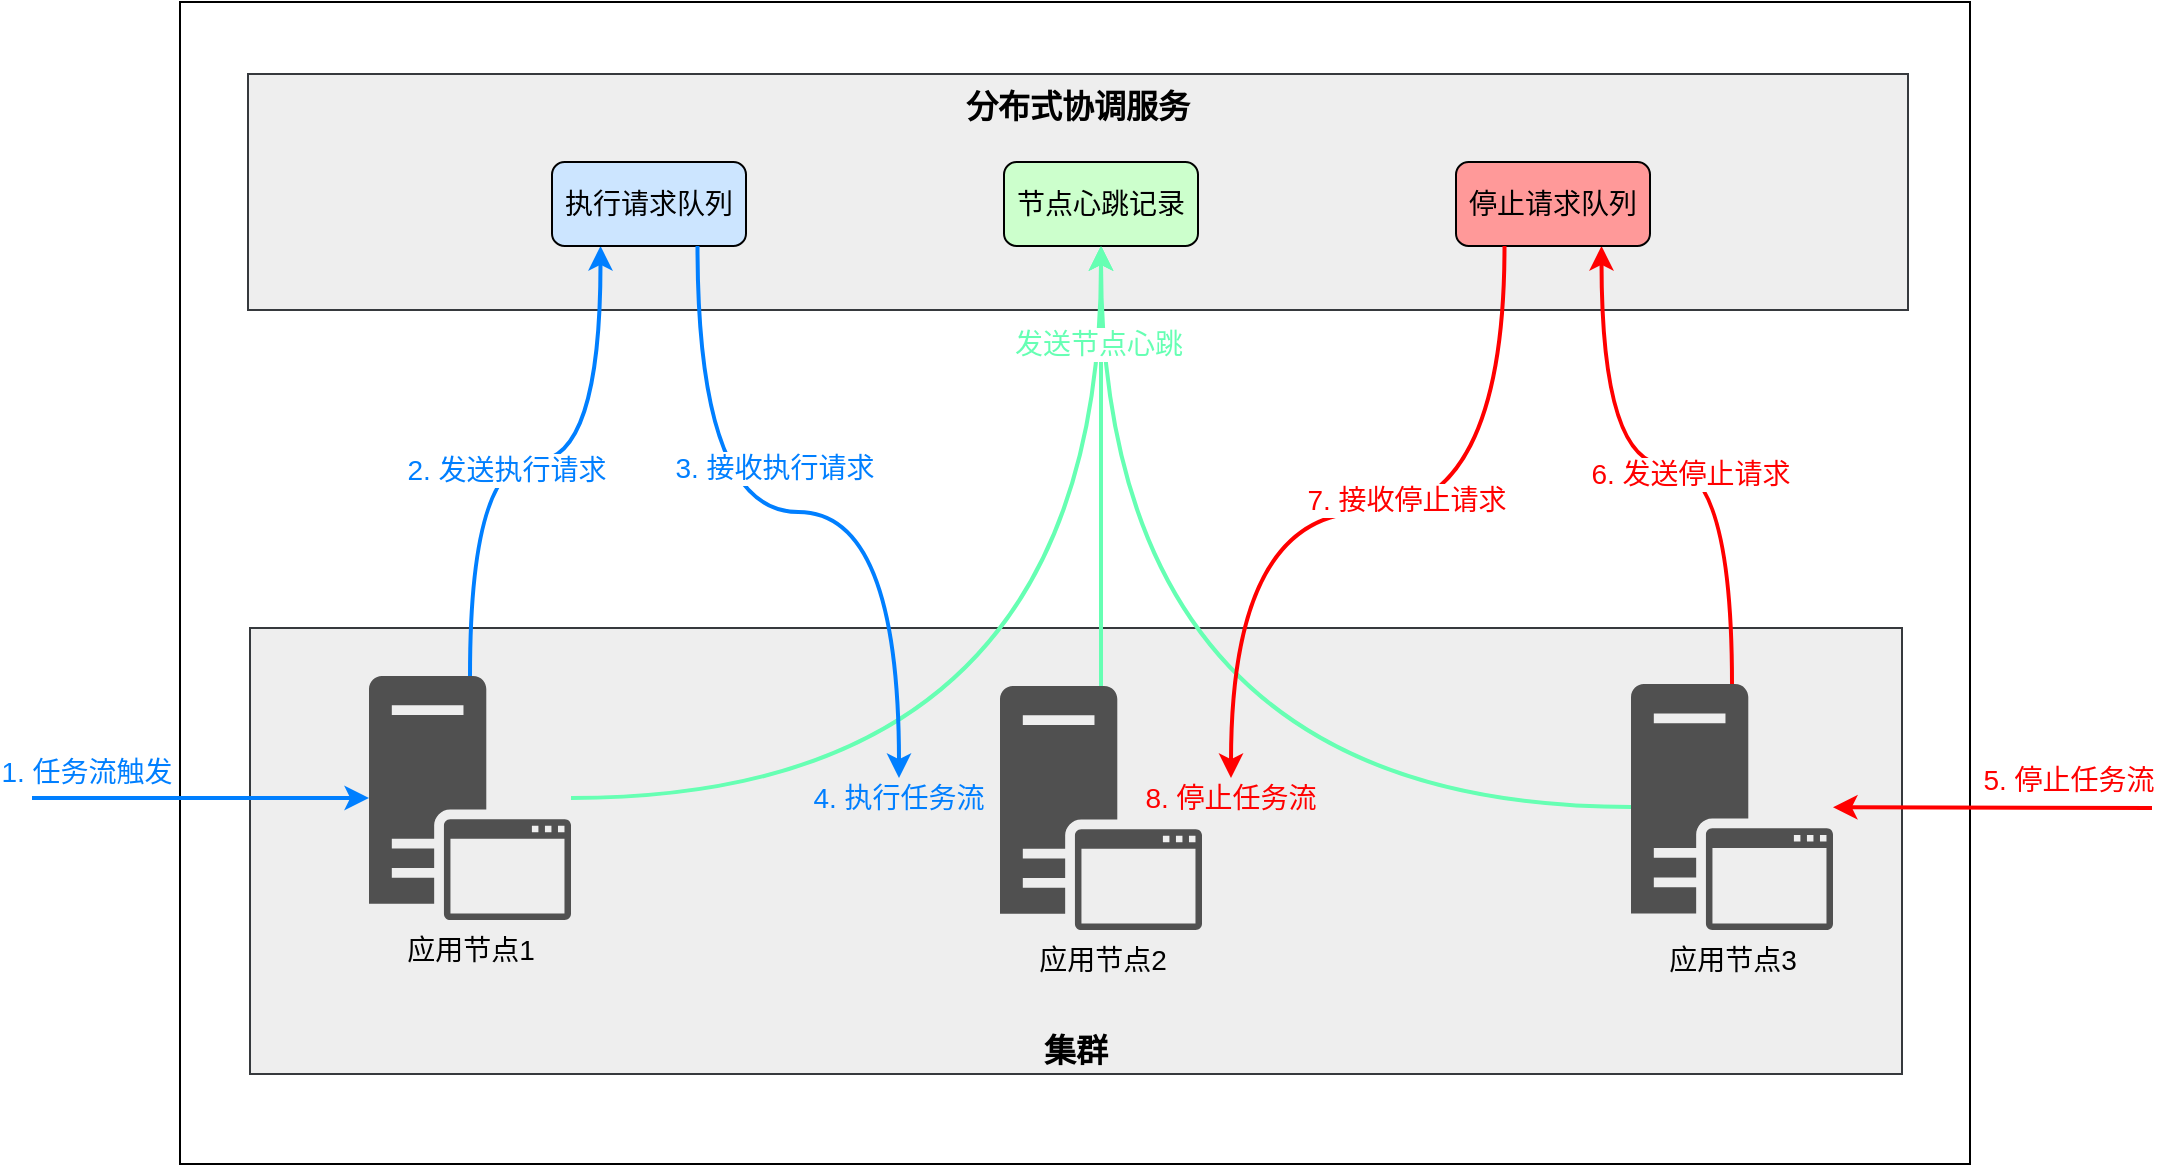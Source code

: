 <mxfile version="12.2.2" type="device" pages="1"><diagram id="cEkhQ44Od71kuKnbTuHy" name="第 1 页"><mxGraphModel dx="1422" dy="822" grid="0" gridSize="10" guides="1" tooltips="1" connect="1" arrows="1" fold="1" page="1" pageScale="1" pageWidth="1169" pageHeight="827" math="0" shadow="0"><root><mxCell id="0"/><mxCell id="1" parent="0"/><mxCell id="vmxPly2o0p0qQcDpW9qs-19" value="" style="rounded=0;whiteSpace=wrap;html=1;fillColor=#ffffff;fontSize=14;strokeColor=#000000;" vertex="1" parent="1"><mxGeometry x="127" y="85" width="895" height="581" as="geometry"/></mxCell><mxCell id="vmxPly2o0p0qQcDpW9qs-30" value="&lt;b&gt;&lt;font style=&quot;font-size: 16px&quot;&gt;集群&lt;/font&gt;&lt;/b&gt;" style="rounded=0;whiteSpace=wrap;html=1;fontSize=14;verticalAlign=bottom;fillColor=#eeeeee;strokeColor=#36393d;" vertex="1" parent="1"><mxGeometry x="162" y="398" width="826" height="223" as="geometry"/></mxCell><mxCell id="vmxPly2o0p0qQcDpW9qs-16" value="&lt;b&gt;&lt;font style=&quot;font-size: 16px&quot;&gt;分布式协调服务&lt;/font&gt;&lt;/b&gt;" style="rounded=0;whiteSpace=wrap;html=1;fillColor=#eeeeee;verticalAlign=top;strokeColor=#36393d;fontSize=14;" vertex="1" parent="1"><mxGeometry x="161" y="121" width="830" height="118" as="geometry"/></mxCell><mxCell id="vmxPly2o0p0qQcDpW9qs-22" value="" style="edgeStyle=orthogonalEdgeStyle;rounded=0;orthogonalLoop=1;jettySize=auto;html=1;entryX=0.5;entryY=1;entryDx=0;entryDy=0;curved=1;fontSize=14;strokeColor=#66FFB3;strokeWidth=2;" edge="1" parent="1" source="vmxPly2o0p0qQcDpW9qs-7" target="vmxPly2o0p0qQcDpW9qs-31"><mxGeometry relative="1" as="geometry"><mxPoint x="272" y="342" as="targetPoint"/></mxGeometry></mxCell><mxCell id="vmxPly2o0p0qQcDpW9qs-39" value="" style="edgeStyle=orthogonalEdgeStyle;curved=1;orthogonalLoop=1;jettySize=auto;html=1;strokeColor=#007FFF;strokeWidth=2;fontSize=14;entryX=0.25;entryY=1;entryDx=0;entryDy=0;" edge="1" parent="1" source="vmxPly2o0p0qQcDpW9qs-7" target="vmxPly2o0p0qQcDpW9qs-29"><mxGeometry relative="1" as="geometry"><mxPoint x="272" y="342" as="targetPoint"/></mxGeometry></mxCell><mxCell id="vmxPly2o0p0qQcDpW9qs-41" value="2. 发送执行请求" style="text;html=1;resizable=0;points=[];align=center;verticalAlign=middle;labelBackgroundColor=#ffffff;fontSize=14;fontColor=#007FFF;" vertex="1" connectable="0" parent="vmxPly2o0p0qQcDpW9qs-39"><mxGeometry x="-0.264" y="-18" relative="1" as="geometry"><mxPoint as="offset"/></mxGeometry></mxCell><mxCell id="vmxPly2o0p0qQcDpW9qs-7" value="应用节点1" style="pointerEvents=1;shadow=0;dashed=0;html=1;strokeColor=none;fillColor=#505050;labelPosition=center;verticalLabelPosition=bottom;verticalAlign=top;outlineConnect=0;align=center;shape=mxgraph.office.servers.application_server;aspect=fixed;fontSize=14;" vertex="1" parent="1"><mxGeometry x="221.5" y="422" width="101" height="122" as="geometry"/></mxCell><mxCell id="vmxPly2o0p0qQcDpW9qs-8" value="应用节点2" style="pointerEvents=1;shadow=0;dashed=0;html=1;strokeColor=none;fillColor=#505050;labelPosition=center;verticalLabelPosition=bottom;verticalAlign=top;outlineConnect=0;align=center;shape=mxgraph.office.servers.application_server;aspect=fixed;fontSize=14;" vertex="1" parent="1"><mxGeometry x="537" y="427" width="101" height="122" as="geometry"/></mxCell><mxCell id="vmxPly2o0p0qQcDpW9qs-46" value="" style="edgeStyle=orthogonalEdgeStyle;curved=1;orthogonalLoop=1;jettySize=auto;html=1;strokeColor=#FF0000;strokeWidth=2;fontSize=14;entryX=0.75;entryY=1;entryDx=0;entryDy=0;fontColor=#FF0000;" edge="1" parent="1" source="vmxPly2o0p0qQcDpW9qs-9" target="vmxPly2o0p0qQcDpW9qs-32"><mxGeometry relative="1" as="geometry"><mxPoint x="903" y="346" as="targetPoint"/></mxGeometry></mxCell><mxCell id="vmxPly2o0p0qQcDpW9qs-47" value="6. 发送停止请求" style="text;html=1;resizable=0;points=[];align=center;verticalAlign=middle;labelBackgroundColor=#ffffff;fontSize=14;fontColor=#FF0000;" vertex="1" connectable="0" parent="vmxPly2o0p0qQcDpW9qs-46"><mxGeometry x="-0.261" y="21" relative="1" as="geometry"><mxPoint as="offset"/></mxGeometry></mxCell><mxCell id="vmxPly2o0p0qQcDpW9qs-9" value="应用节点3" style="pointerEvents=1;shadow=0;dashed=0;html=1;strokeColor=none;fillColor=#505050;labelPosition=center;verticalLabelPosition=bottom;verticalAlign=top;outlineConnect=0;align=center;shape=mxgraph.office.servers.application_server;aspect=fixed;fontSize=14;" vertex="1" parent="1"><mxGeometry x="852.5" y="426" width="101" height="123" as="geometry"/></mxCell><mxCell id="vmxPly2o0p0qQcDpW9qs-24" value="" style="edgeStyle=orthogonalEdgeStyle;rounded=0;orthogonalLoop=1;jettySize=auto;html=1;entryX=0.5;entryY=1;entryDx=0;entryDy=0;curved=1;fontSize=14;strokeColor=#66FFB3;strokeWidth=2;" edge="1" parent="1" source="vmxPly2o0p0qQcDpW9qs-9" target="vmxPly2o0p0qQcDpW9qs-31"><mxGeometry relative="1" as="geometry"><mxPoint x="292" y="442" as="sourcePoint"/><mxPoint x="450" y="251" as="targetPoint"/></mxGeometry></mxCell><mxCell id="vmxPly2o0p0qQcDpW9qs-29" value="执行请求队列" style="rounded=1;whiteSpace=wrap;html=1;fillColor=#CCE5FF;fontSize=14;" vertex="1" parent="1"><mxGeometry x="313" y="165" width="97" height="42" as="geometry"/></mxCell><mxCell id="vmxPly2o0p0qQcDpW9qs-31" value="节点心跳记录" style="rounded=1;whiteSpace=wrap;html=1;fillColor=#CCFFCC;fontSize=14;" vertex="1" parent="1"><mxGeometry x="539" y="165" width="97" height="42" as="geometry"/></mxCell><mxCell id="vmxPly2o0p0qQcDpW9qs-32" value="停止请求队列" style="rounded=1;whiteSpace=wrap;html=1;fillColor=#FF9999;fontSize=14;" vertex="1" parent="1"><mxGeometry x="765" y="165" width="97" height="42" as="geometry"/></mxCell><mxCell id="vmxPly2o0p0qQcDpW9qs-34" value="" style="endArrow=classic;html=1;strokeColor=#007FFF;fontSize=14;fillColor=#cdeb8b;curved=1;strokeWidth=2;" edge="1" parent="1" target="vmxPly2o0p0qQcDpW9qs-7"><mxGeometry width="50" height="50" relative="1" as="geometry"><mxPoint x="53" y="483" as="sourcePoint"/><mxPoint x="100" y="476" as="targetPoint"/></mxGeometry></mxCell><mxCell id="vmxPly2o0p0qQcDpW9qs-35" value="1. 任务流触发" style="text;html=1;resizable=0;points=[];align=center;verticalAlign=middle;labelBackgroundColor=#ffffff;fontSize=14;fontColor=#007FFF;" vertex="1" connectable="0" parent="vmxPly2o0p0qQcDpW9qs-34"><mxGeometry x="-0.683" relative="1" as="geometry"><mxPoint y="-13" as="offset"/></mxGeometry></mxCell><mxCell id="vmxPly2o0p0qQcDpW9qs-40" value="" style="edgeStyle=orthogonalEdgeStyle;curved=1;orthogonalLoop=1;jettySize=auto;html=1;strokeColor=#007FFF;strokeWidth=2;fontSize=14;exitX=0.75;exitY=1;exitDx=0;exitDy=0;" edge="1" parent="1" source="vmxPly2o0p0qQcDpW9qs-29" target="vmxPly2o0p0qQcDpW9qs-51"><mxGeometry relative="1" as="geometry"><mxPoint x="282" y="432" as="sourcePoint"/><mxPoint x="347" y="217" as="targetPoint"/></mxGeometry></mxCell><mxCell id="vmxPly2o0p0qQcDpW9qs-42" value="3. 接收执行请求" style="text;html=1;resizable=0;points=[];align=center;verticalAlign=middle;labelBackgroundColor=#ffffff;fontSize=14;fontColor=#007FFF;" vertex="1" connectable="0" parent="vmxPly2o0p0qQcDpW9qs-40"><mxGeometry x="-0.512" y="55" relative="1" as="geometry"><mxPoint x="-17" y="21.5" as="offset"/></mxGeometry></mxCell><mxCell id="vmxPly2o0p0qQcDpW9qs-43" value="" style="endArrow=classic;html=1;strokeColor=#FF0000;fontSize=14;fillColor=#cdeb8b;curved=1;strokeWidth=2;" edge="1" parent="1" target="vmxPly2o0p0qQcDpW9qs-9"><mxGeometry width="50" height="50" relative="1" as="geometry"><mxPoint x="1113" y="488" as="sourcePoint"/><mxPoint x="1221.5" y="391" as="targetPoint"/></mxGeometry></mxCell><mxCell id="vmxPly2o0p0qQcDpW9qs-44" value="5. 停止任务流" style="text;html=1;resizable=0;points=[];align=center;verticalAlign=middle;labelBackgroundColor=#ffffff;fontSize=14;fontColor=#FF0000;" vertex="1" connectable="0" parent="vmxPly2o0p0qQcDpW9qs-43"><mxGeometry x="-0.683" relative="1" as="geometry"><mxPoint x="-17" y="-14" as="offset"/></mxGeometry></mxCell><mxCell id="vmxPly2o0p0qQcDpW9qs-48" value="" style="edgeStyle=orthogonalEdgeStyle;orthogonalLoop=1;jettySize=auto;html=1;strokeColor=#FF0000;strokeWidth=2;fontSize=14;exitX=0.25;exitY=1;exitDx=0;exitDy=0;curved=1;entryX=0.5;entryY=0;entryDx=0;entryDy=0;fontColor=#FF0000;" edge="1" parent="1" source="vmxPly2o0p0qQcDpW9qs-32" target="vmxPly2o0p0qQcDpW9qs-52"><mxGeometry relative="1" as="geometry"><mxPoint x="913" y="436" as="sourcePoint"/><mxPoint x="848" y="217" as="targetPoint"/></mxGeometry></mxCell><mxCell id="vmxPly2o0p0qQcDpW9qs-49" value="7. 接收停止请求" style="text;html=1;resizable=0;points=[];align=center;verticalAlign=middle;labelBackgroundColor=#ffffff;fontSize=14;fontColor=#FF0000;" vertex="1" connectable="0" parent="vmxPly2o0p0qQcDpW9qs-48"><mxGeometry x="-0.261" y="21" relative="1" as="geometry"><mxPoint x="-34" y="-27" as="offset"/></mxGeometry></mxCell><mxCell id="vmxPly2o0p0qQcDpW9qs-50" value="" style="edgeStyle=orthogonalEdgeStyle;rounded=0;orthogonalLoop=1;jettySize=auto;html=1;entryX=0.5;entryY=1;entryDx=0;entryDy=0;curved=1;fontSize=14;strokeColor=#66FFB3;strokeWidth=2;" edge="1" parent="1" source="vmxPly2o0p0qQcDpW9qs-8" target="vmxPly2o0p0qQcDpW9qs-31"><mxGeometry relative="1" as="geometry"><mxPoint x="588" y="427" as="sourcePoint"/><mxPoint x="587" y="291" as="targetPoint"/></mxGeometry></mxCell><mxCell id="vmxPly2o0p0qQcDpW9qs-57" value="发送节点心跳" style="text;html=1;resizable=0;points=[];align=center;verticalAlign=middle;labelBackgroundColor=#ffffff;fontSize=14;fontColor=#66FFB3;" vertex="1" connectable="0" parent="vmxPly2o0p0qQcDpW9qs-50"><mxGeometry x="0.645" y="2" relative="1" as="geometry"><mxPoint y="10" as="offset"/></mxGeometry></mxCell><mxCell id="vmxPly2o0p0qQcDpW9qs-51" value="4. 执行任务流" style="text;html=1;strokeColor=none;fillColor=none;align=center;verticalAlign=middle;whiteSpace=wrap;rounded=0;dashed=1;fontSize=14;fontColor=#007FFF;" vertex="1" parent="1"><mxGeometry x="434" y="473" width="105" height="20" as="geometry"/></mxCell><mxCell id="vmxPly2o0p0qQcDpW9qs-52" value="8. 停止任务流" style="text;html=1;strokeColor=none;fillColor=none;align=center;verticalAlign=middle;whiteSpace=wrap;rounded=0;dashed=1;fontSize=14;fontColor=#FF0000;" vertex="1" parent="1"><mxGeometry x="600" y="473" width="105" height="20" as="geometry"/></mxCell></root></mxGraphModel></diagram></mxfile>